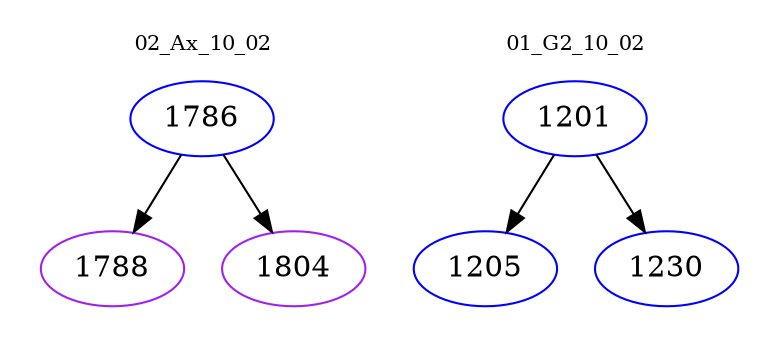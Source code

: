 digraph{
subgraph cluster_0 {
color = white
label = "02_Ax_10_02";
fontsize=10;
T0_1786 [label="1786", color="blue"]
T0_1786 -> T0_1788 [color="black"]
T0_1788 [label="1788", color="purple"]
T0_1786 -> T0_1804 [color="black"]
T0_1804 [label="1804", color="purple"]
}
subgraph cluster_1 {
color = white
label = "01_G2_10_02";
fontsize=10;
T1_1201 [label="1201", color="blue"]
T1_1201 -> T1_1205 [color="black"]
T1_1205 [label="1205", color="blue"]
T1_1201 -> T1_1230 [color="black"]
T1_1230 [label="1230", color="blue"]
}
}
